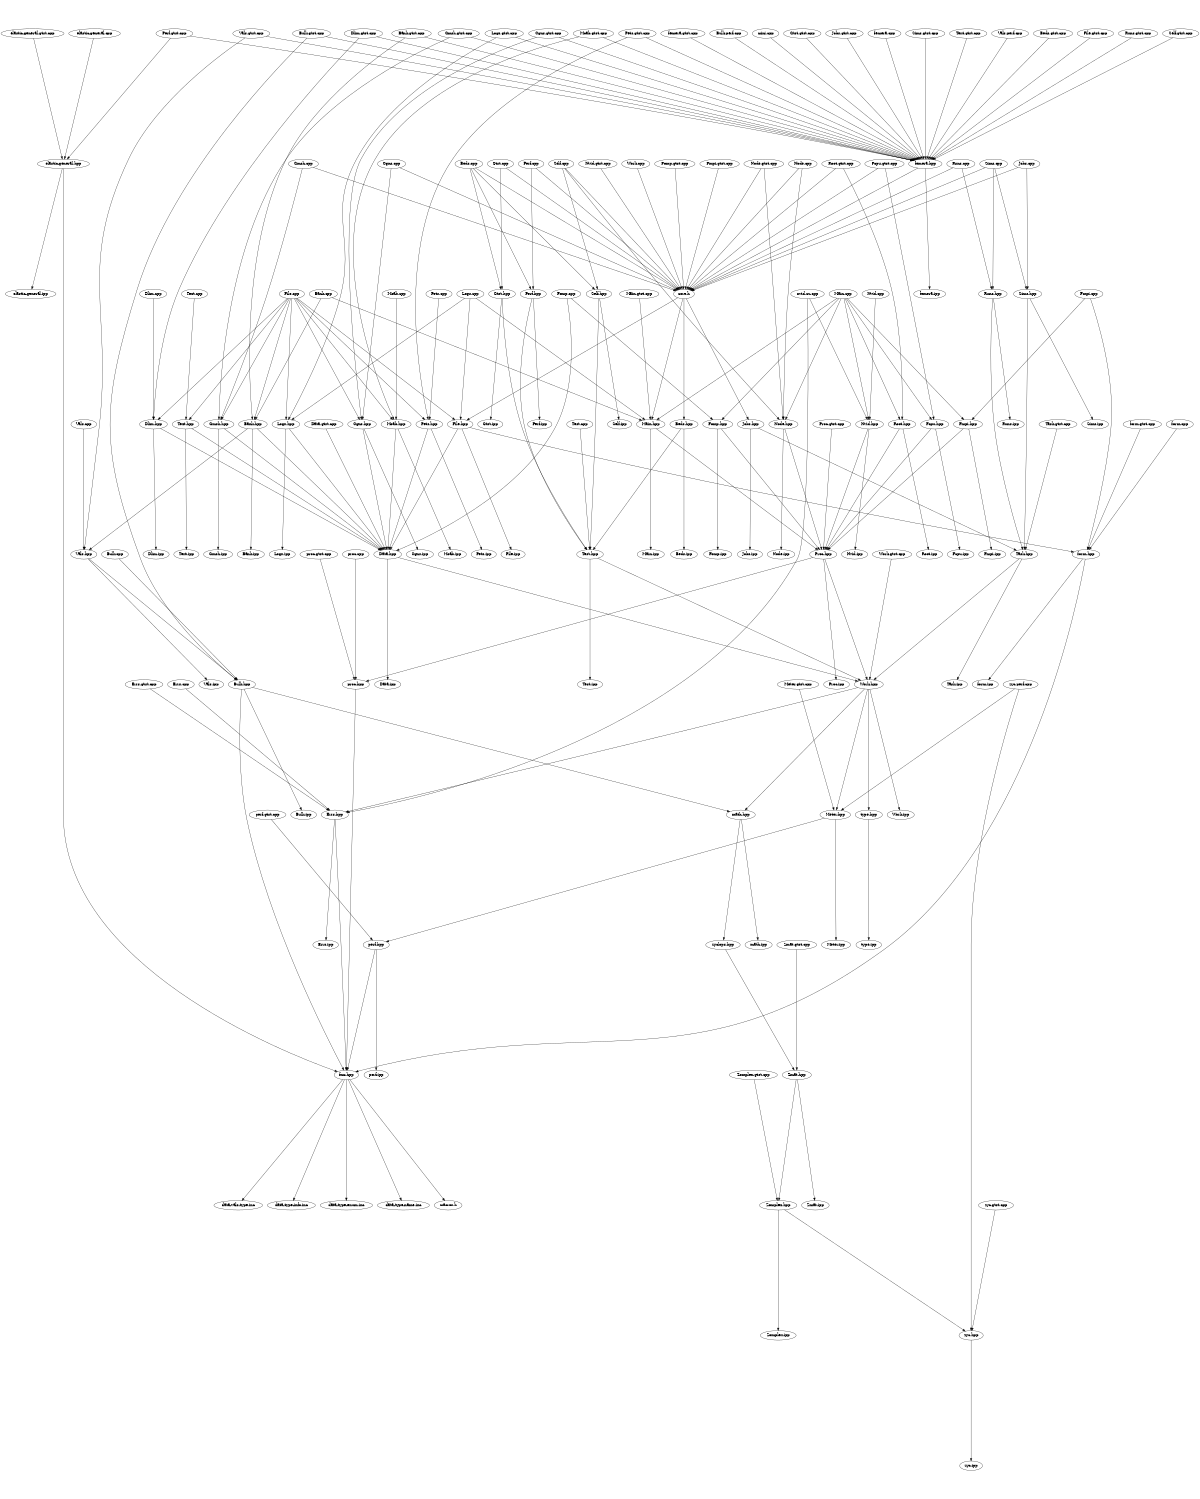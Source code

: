 digraph "source tree" {
    overlap=scale;
    size="8,10";
    ratio="fill";
    fontsize="16";
    fontname="Helvetica";
	clusterrank="local";
	"Dlim.hpp" -> "Data.hpp"
	"Zmat.hpp" -> "Zomplex.hpp"
	"elastic-general.hpp" -> "elastic-general.ipp"
	"Fomp.cpp" -> "Data.hpp"
	"Beds.hpp" -> "Test.hpp"
	"Work.cpp" -> "core.h"
	"Gmsh.cpp" -> "Gmsh.hpp"
	"Text.cpp" -> "Text.hpp"
	"core.h" -> "Main.hpp"
	"Main.hpp" -> "Proc.hpp"
	"Main.cpp" -> "Root.hpp"
	"Moab.gtst.cpp" -> "femera.hpp"
	"Bulk.cpp" -> "Bulk.hpp"
	"Gtst.cpp" -> "Gtst.hpp"
	"zyc.perf.cpp" -> "Meter.hpp"
	"Self.cpp" -> "Node.hpp"
	"Self.hpp" -> "Test.hpp"
	"Cgns.cpp" -> "core.h"
	"fmr.hpp" -> "data-type-name.inc"
	"File.cpp" -> "Dlim.hpp"
	"Work.hpp" -> "Errs.hpp"
	"Main.hpp" -> "Main.ipp"
	"perf.hpp" -> "perf.ipp"
	"Perf.cpp" -> "Perf.hpp"
	"Perf.gtst.cpp" -> "elastic-general.hpp"
	"Logs.cpp" -> "File.hpp"
	"Proc.hpp" -> "Proc.ipp"
	"Bulk.hpp" -> "Bulk.ipp"
	"Fomp.cpp" -> "Fomp.hpp"
	"nvid.cu.cpp" -> "Nvid.hpp"
	"Fomp.gtst.cpp" -> "core.h"
	"perf.hpp" -> "fmr.hpp"
	"Nvid.hpp" -> "Proc.hpp"
	"Main.cpp" -> "Fmpi.hpp"
	"Fcpu.gtst.cpp" -> "core.h"
	"Test.cpp" -> "Test.hpp"
	"Logs.cpp" -> "Main.hpp"
	"Data.hpp" -> "Data.ipp"
	"Sims.cpp" -> "Runs.hpp"
	"fmr.hpp" -> "macros.h"
	"Perf.gtst.cpp" -> "femera.hpp"
	"Beds.cpp" -> "Gtst.hpp"
	"Moab.gtst.cpp" -> "Moab.hpp"
	"Fmpi.gtst.cpp" -> "core.h"
	"proc.gtst.cpp" -> "proc.hpp"
	"Fmpi.cpp" -> "form.hpp"
	"Gtst.cpp" -> "core.h"
	"Nvid.gtst.cpp" -> "core.h"
	"Bulk.perf.cpp" -> "femera.hpp"
	"Perf.hpp" -> "Perf.ipp"
	"core.h" -> "Beds.hpp"
	"Bank.gtst.cpp" -> "femera.hpp"
	"Bank.hpp" -> "Bank.ipp"
	"Meter.gtst.cpp" -> "Meter.hpp"
	"Fmpi.cpp" -> "Fmpi.hpp"
	"Jobs.cpp" -> "Sims.hpp"
	"Text.hpp" -> "Text.ipp"
	"mini.cpp" -> "femera.hpp"
	"Errs.cpp" -> "Errs.hpp"
	"Main.gtst.cpp" -> "Main.hpp"
	"Logs.gtst.cpp" -> "femera.hpp"
	"Bank.gtst.cpp" -> "Bank.hpp"
	"Moab.hpp" -> "Data.hpp"
	"proc.cpp" -> "proc.hpp"
	"form.gtst.cpp" -> "form.hpp"
	"Bulk.gtst.cpp" -> "Bulk.hpp"
	"Errs.hpp" -> "fmr.hpp"
	"zyc.gtst.cpp" -> "zyc.hpp"
	"Work.gtst.cpp" -> "Work.hpp"
	"Beds.cpp" -> "Perf.hpp"
	"core.h" -> "File.hpp"
	"Gtst.gtst.cpp" -> "femera.hpp"
	"Pets.gtst.cpp" -> "femera.hpp"
	"Node.hpp" -> "Proc.hpp"
	"Root.hpp" -> "Proc.hpp"
	"Cgns.hpp" -> "Data.hpp"
	"Zomplex.hpp" -> "zyc.hpp"
	"Runs.hpp" -> "Runs.ipp"
	"Task.hpp" -> "Task.ipp"
	"Jobs.gtst.cpp" -> "femera.hpp"
	"Sims.cpp" -> "core.h"
	"form.hpp" -> "fmr.hpp"
	"elastic-general.cpp" -> "elastic-general.hpp"
	"Node.gtst.cpp" -> "Node.hpp"
	"femera.cpp" -> "femera.hpp"
	"Fmpi.hpp" -> "Fmpi.ipp"
	"Node.cpp" -> "Node.hpp"
	"femera.hpp" -> "femera.ipp"
	"math.hpp" -> "zyclops.hpp"
	"Main.cpp" -> "Fcpu.hpp"
	"Sims.hpp" -> "Sims.ipp"
	"Logs.hpp" -> "Logs.ipp"
	"Dlim.hpp" -> "Dlim.ipp"
	"Self.cpp" -> "Self.hpp"
	"elastic-general.gtst.cpp" -> "elastic-general.hpp"
	"Runs.cpp" -> "core.h"
	"Gtst.hpp" -> "Gtst.ipp"
	"Sims.gtst.cpp" -> "femera.hpp"
	"Proc.gtst.cpp" -> "Proc.hpp"
	"Self.hpp" -> "Self.ipp"
	"Text.gtst.cpp" -> "femera.hpp"
	"form.hpp" -> "form.ipp"
	"Vals.hpp" -> "Bulk.hpp"
	"elastic-general.hpp" -> "fmr.hpp"
	"Beds.hpp" -> "Beds.ipp"
	"File.cpp" -> "Text.hpp"
	"Root.hpp" -> "Root.ipp"
	"Vals.cpp" -> "Vals.hpp"
	"Beds.cpp" -> "core.h"
	"Dlim.gtst.cpp" -> "femera.hpp"
	"Pets.hpp" -> "Data.hpp"
	"Bulk.hpp" -> "math.hpp"
	"Moab.hpp" -> "Moab.ipp"
	"Runs.hpp" -> "Task.hpp"
	"Data.gtst.cpp" -> "Data.hpp"
	"Test.hpp" -> "Work.hpp"
	"Gmsh.cpp" -> "core.h"
	"Work.hpp" -> "Work.ipp"
	"Jobs.cpp" -> "core.h"
	"Fcpu.hpp" -> "Fcpu.ipp"
	"zyc.hpp" -> "zyc.ipp"
	"Self.cpp" -> "core.h"
	"Dlim.gtst.cpp" -> "Dlim.hpp"
	"Proc.hpp" -> "proc.hpp"
	"Meter.hpp" -> "perf.hpp"
	"Meter.hpp" -> "Meter.ipp"
	"Bank.cpp" -> "Main.hpp"
	"fmr.hpp" -> "data-vals-type.inc"
	"Bank.cpp" -> "Bank.hpp"
	"Perf.hpp" -> "Test.hpp"
	"Nvid.hpp" -> "Nvid.ipp"
	"Fmpi.hpp" -> "Proc.hpp"
	"Work.hpp" -> "Meter.hpp"
	"Logs.cpp" -> "Logs.hpp"
	"Text.hpp" -> "Data.hpp"
	"File.cpp" -> "Gmsh.hpp"
	"Root.gtst.cpp" -> "Root.hpp"
	"Work.hpp" -> "type.hpp"
	"File.cpp" -> "Cgns.hpp"
	"Main.cpp" -> "Fomp.hpp"
	"Vals.gtst.cpp" -> "femera.hpp"
	"Node.hpp" -> "Node.ipp"
	"Vals.gtst.cpp" -> "Vals.hpp"
	"Perf.cpp" -> "core.h"
	"Main.cpp" -> "Nvid.hpp"
	"Gmsh.hpp" -> "Data.hpp"
	"File.hpp" -> "form.hpp"
	"fmr.hpp" -> "data-type-info.inc"
	"Node.gtst.cpp" -> "core.h"
	"Dlim.cpp" -> "Dlim.hpp"
	"Vals.perf.cpp" -> "femera.hpp"
	"fmr.hpp" -> "data-type-enum.inc"
	"Logs.gtst.cpp" -> "Logs.hpp"
	"Bulk.gtst.cpp" -> "femera.hpp"
	"Beds.gtst.cpp" -> "femera.hpp"
	"Vals.hpp" -> "Vals.ipp"
	"form.cpp" -> "form.hpp"
	"Bank.hpp" -> "Data.hpp"
	"Beds.cpp" -> "Self.hpp"
	"Sims.hpp" -> "Task.hpp"
	"proc.hpp" -> "fmr.hpp"
	"Gmsh.hpp" -> "Gmsh.ipp"
	"Gmsh.gtst.cpp" -> "femera.hpp"
	"Zmat.hpp" -> "Zmat.ipp"
	"Jobs.hpp" -> "Jobs.ipp"
	"Gtst.hpp" -> "Test.hpp"
	"File.cpp" -> "Bank.hpp"
	"Jobs.hpp" -> "Task.hpp"
	"Bulk.hpp" -> "fmr.hpp"
	"File.cpp" -> "Moab.hpp"
	"Fcpu.gtst.cpp" -> "Fcpu.hpp"
	"Node.cpp" -> "core.h"
	"File.gtst.cpp" -> "femera.hpp"
	"Zomplex.gtst.cpp" -> "Zomplex.hpp"
	"Task.hpp" -> "Work.hpp"
	"Sims.cpp" -> "Sims.hpp"
	"Gmsh.gtst.cpp" -> "Gmsh.hpp"
	"Work.hpp" -> "math.hpp"
	"Fomp.hpp" -> "Fomp.ipp"
	"Fomp.hpp" -> "Proc.hpp"
	"Main.cpp" -> "Node.hpp"
	"File.cpp" -> "Pets.hpp"
	"perf.gtst.cpp" -> "perf.hpp"
	"Runs.gtst.cpp" -> "femera.hpp"
	"Task.gtst.cpp" -> "Task.hpp"
	"Self.gtst.cpp" -> "femera.hpp"
	"Cgns.gtst.cpp" -> "Cgns.hpp"
	"Errs.hpp" -> "Errs.ipp"
	"Fcpu.hpp" -> "Proc.hpp"
	"Root.gtst.cpp" -> "core.h"
	"Proc.hpp" -> "Work.hpp"
	"zyclops.hpp" -> "Zmat.hpp"
	"File.hpp" -> "Data.hpp"
	"Pets.hpp" -> "Pets.ipp"
	"Pets.cpp" -> "Pets.hpp"
	"Zmat.gtst.cpp" -> "Zmat.hpp"
	"core.h" -> "Jobs.hpp"
	"Runs.cpp" -> "Runs.hpp"
	"Zomplex.hpp" -> "Zomplex.ipp"
	"femera.gtst.cpp" -> "femera.hpp"
	"math.hpp" -> "math.ipp"
	"File.hpp" -> "File.ipp"
	"nvid.cu.cpp" -> "Errs.hpp"
	"Bank.hpp" -> "Vals.hpp"
	"Data.hpp" -> "Work.hpp"
	"Main.cpp" -> "Main.hpp"
	"File.cpp" -> "Logs.hpp"
	"Nvid.cpp" -> "Nvid.hpp"
	"femera.hpp" -> "core.h"
	"type.hpp" -> "type.ipp"
	"Errs.gtst.cpp" -> "Errs.hpp"
	"Cgns.hpp" -> "Cgns.ipp"
	"Cgns.gtst.cpp" -> "femera.hpp"
	"Pets.gtst.cpp" -> "Pets.hpp"
	"zyc.perf.cpp" -> "zyc.hpp"
	"Moab.cpp" -> "Moab.hpp"
	"File.cpp" -> "File.hpp"
	"Cgns.cpp" -> "Cgns.hpp"
	"Logs.hpp" -> "Data.hpp"
	"Test.hpp" -> "Test.ipp"
}
